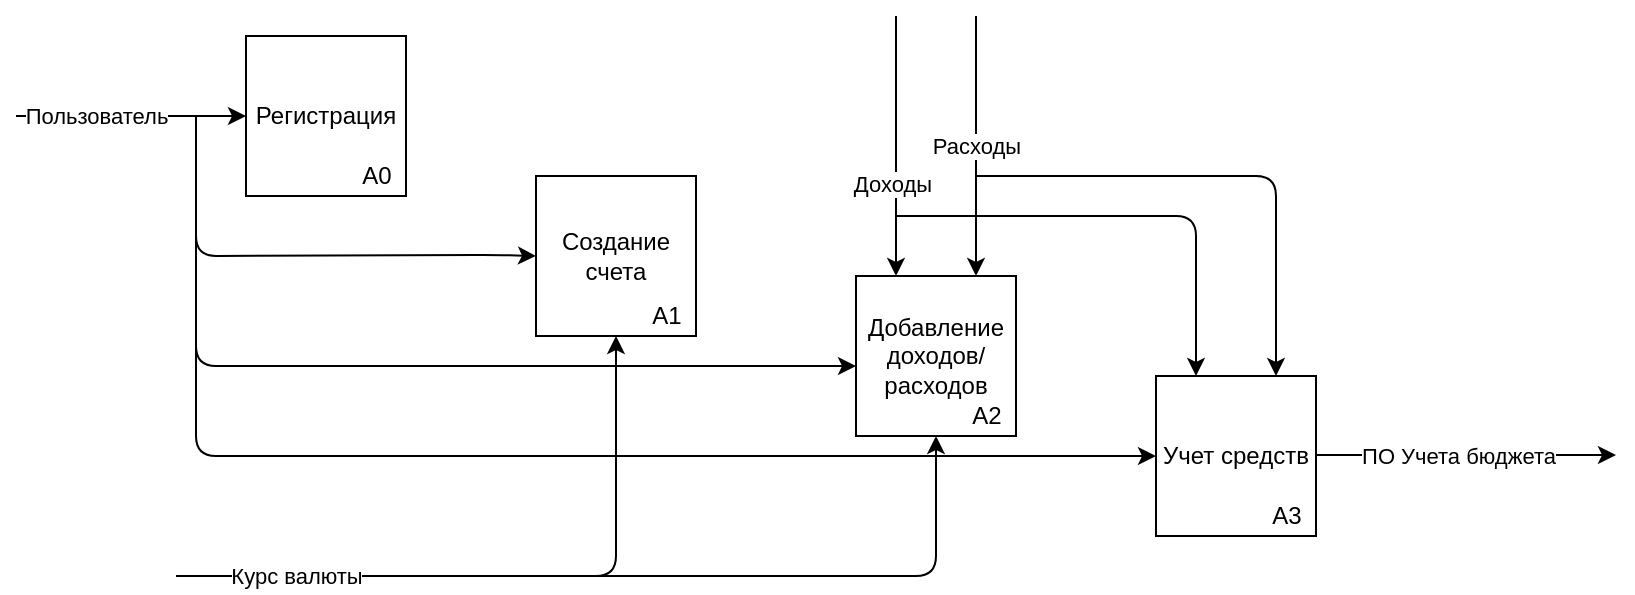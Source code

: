 <mxfile version="13.9.9" type="device"><diagram id="9hMphJNryI_2qUaqWKGs" name="Page-1"><mxGraphModel dx="1773" dy="613" grid="1" gridSize="10" guides="1" tooltips="1" connect="1" arrows="1" fold="1" page="1" pageScale="1" pageWidth="827" pageHeight="1169" math="0" shadow="0"><root><mxCell id="0"/><mxCell id="1" parent="0"/><mxCell id="zv8Sm-GLm1UGFjvznUpj-1" value="Регистрация" style="whiteSpace=wrap;html=1;aspect=fixed;" vertex="1" parent="1"><mxGeometry x="115" y="90" width="80" height="80" as="geometry"/></mxCell><mxCell id="zv8Sm-GLm1UGFjvznUpj-2" value="Создание счета" style="whiteSpace=wrap;html=1;aspect=fixed;" vertex="1" parent="1"><mxGeometry x="260" y="160" width="80" height="80" as="geometry"/></mxCell><mxCell id="zv8Sm-GLm1UGFjvznUpj-3" value="Добавление доходов/расходов" style="whiteSpace=wrap;html=1;aspect=fixed;" vertex="1" parent="1"><mxGeometry x="420" y="210" width="80" height="80" as="geometry"/></mxCell><mxCell id="zv8Sm-GLm1UGFjvznUpj-4" value="Учет средств" style="whiteSpace=wrap;html=1;aspect=fixed;" vertex="1" parent="1"><mxGeometry x="570" y="260" width="80" height="80" as="geometry"/></mxCell><mxCell id="zv8Sm-GLm1UGFjvznUpj-5" value="А3" style="text;html=1;align=center;verticalAlign=middle;resizable=0;points=[];autosize=1;" vertex="1" parent="1"><mxGeometry x="620" y="320" width="30" height="20" as="geometry"/></mxCell><mxCell id="zv8Sm-GLm1UGFjvznUpj-6" value="А0" style="text;html=1;align=center;verticalAlign=middle;resizable=0;points=[];autosize=1;" vertex="1" parent="1"><mxGeometry x="165" y="150" width="30" height="20" as="geometry"/></mxCell><mxCell id="zv8Sm-GLm1UGFjvznUpj-7" value="А2" style="text;html=1;align=center;verticalAlign=middle;resizable=0;points=[];autosize=1;" vertex="1" parent="1"><mxGeometry x="470" y="270" width="30" height="20" as="geometry"/></mxCell><mxCell id="zv8Sm-GLm1UGFjvznUpj-8" value="А1" style="text;html=1;align=center;verticalAlign=middle;resizable=0;points=[];autosize=1;" vertex="1" parent="1"><mxGeometry x="310" y="220" width="30" height="20" as="geometry"/></mxCell><mxCell id="zv8Sm-GLm1UGFjvznUpj-9" value="" style="endArrow=classic;html=1;entryX=0;entryY=0.5;entryDx=0;entryDy=0;" edge="1" parent="1" target="zv8Sm-GLm1UGFjvznUpj-1"><mxGeometry width="50" height="50" relative="1" as="geometry"><mxPoint y="130" as="sourcePoint"/><mxPoint x="190" y="300" as="targetPoint"/><Array as="points"><mxPoint x="90" y="130"/></Array></mxGeometry></mxCell><mxCell id="zv8Sm-GLm1UGFjvznUpj-35" value="Пользователь" style="edgeLabel;html=1;align=center;verticalAlign=middle;resizable=0;points=[];" vertex="1" connectable="0" parent="zv8Sm-GLm1UGFjvznUpj-9"><mxGeometry x="-0.444" y="2" relative="1" as="geometry"><mxPoint x="8" y="2" as="offset"/></mxGeometry></mxCell><mxCell id="zv8Sm-GLm1UGFjvznUpj-26" value="" style="endArrow=classic;html=1;entryX=0.5;entryY=1;entryDx=0;entryDy=0;" edge="1" parent="1" target="zv8Sm-GLm1UGFjvznUpj-2"><mxGeometry width="50" height="50" relative="1" as="geometry"><mxPoint x="80" y="360" as="sourcePoint"/><mxPoint x="300" y="300" as="targetPoint"/><Array as="points"><mxPoint x="300" y="360"/></Array></mxGeometry></mxCell><mxCell id="zv8Sm-GLm1UGFjvznUpj-36" value="Курс валюты" style="edgeLabel;html=1;align=center;verticalAlign=middle;resizable=0;points=[];" vertex="1" connectable="0" parent="zv8Sm-GLm1UGFjvznUpj-26"><mxGeometry x="0.2" relative="1" as="geometry"><mxPoint x="-144" as="offset"/></mxGeometry></mxCell><mxCell id="zv8Sm-GLm1UGFjvznUpj-27" value="" style="endArrow=classic;html=1;" edge="1" parent="1"><mxGeometry width="50" height="50" relative="1" as="geometry"><mxPoint x="440" y="80" as="sourcePoint"/><mxPoint x="440" y="210" as="targetPoint"/><Array as="points"><mxPoint x="440" y="130"/><mxPoint x="440" y="170"/></Array></mxGeometry></mxCell><mxCell id="zv8Sm-GLm1UGFjvznUpj-38" value="Доходы" style="edgeLabel;html=1;align=center;verticalAlign=middle;resizable=0;points=[];" vertex="1" connectable="0" parent="zv8Sm-GLm1UGFjvznUpj-27"><mxGeometry x="0.289" y="-2" relative="1" as="geometry"><mxPoint as="offset"/></mxGeometry></mxCell><mxCell id="zv8Sm-GLm1UGFjvznUpj-28" value="Расходы" style="endArrow=classic;html=1;entryX=0.75;entryY=0;entryDx=0;entryDy=0;" edge="1" parent="1" target="zv8Sm-GLm1UGFjvznUpj-3"><mxGeometry width="50" height="50" relative="1" as="geometry"><mxPoint x="480" y="80" as="sourcePoint"/><mxPoint x="520" y="380" as="targetPoint"/></mxGeometry></mxCell><mxCell id="zv8Sm-GLm1UGFjvznUpj-29" value="" style="endArrow=classic;html=1;" edge="1" parent="1"><mxGeometry width="50" height="50" relative="1" as="geometry"><mxPoint x="90" y="130" as="sourcePoint"/><mxPoint x="420" y="255" as="targetPoint"/><Array as="points"><mxPoint x="90" y="255"/></Array></mxGeometry></mxCell><mxCell id="zv8Sm-GLm1UGFjvznUpj-30" value="" style="endArrow=classic;html=1;entryX=0.5;entryY=1;entryDx=0;entryDy=0;" edge="1" parent="1" target="zv8Sm-GLm1UGFjvznUpj-3"><mxGeometry width="50" height="50" relative="1" as="geometry"><mxPoint x="290" y="360" as="sourcePoint"/><mxPoint x="390" y="330" as="targetPoint"/><Array as="points"><mxPoint x="460" y="360"/></Array></mxGeometry></mxCell><mxCell id="zv8Sm-GLm1UGFjvznUpj-31" value="" style="endArrow=classic;html=1;" edge="1" parent="1"><mxGeometry width="50" height="50" relative="1" as="geometry"><mxPoint x="90" y="220" as="sourcePoint"/><mxPoint x="570" y="300" as="targetPoint"/><Array as="points"><mxPoint x="90" y="300"/></Array></mxGeometry></mxCell><mxCell id="zv8Sm-GLm1UGFjvznUpj-34" value="" style="endArrow=classic;html=1;exitX=1;exitY=0.5;exitDx=0;exitDy=0;" edge="1" parent="1"><mxGeometry width="50" height="50" relative="1" as="geometry"><mxPoint x="650" y="299.5" as="sourcePoint"/><mxPoint x="800" y="299.5" as="targetPoint"/></mxGeometry></mxCell><mxCell id="zv8Sm-GLm1UGFjvznUpj-37" value="ПО Учета бюджета" style="edgeLabel;html=1;align=center;verticalAlign=middle;resizable=0;points=[];" vertex="1" connectable="0" parent="zv8Sm-GLm1UGFjvznUpj-34"><mxGeometry x="0.311" y="-1" relative="1" as="geometry"><mxPoint x="-28" y="-0.5" as="offset"/></mxGeometry></mxCell><mxCell id="zv8Sm-GLm1UGFjvznUpj-41" value="" style="endArrow=classic;html=1;" edge="1" parent="1"><mxGeometry width="50" height="50" relative="1" as="geometry"><mxPoint x="90" y="130" as="sourcePoint"/><mxPoint x="260" y="200" as="targetPoint"/><Array as="points"><mxPoint x="90" y="200"/><mxPoint x="240" y="199.5"/></Array></mxGeometry></mxCell><mxCell id="zv8Sm-GLm1UGFjvznUpj-43" value="" style="endArrow=classic;html=1;entryX=0.25;entryY=0;entryDx=0;entryDy=0;" edge="1" parent="1" target="zv8Sm-GLm1UGFjvznUpj-4"><mxGeometry width="50" height="50" relative="1" as="geometry"><mxPoint x="440" y="180" as="sourcePoint"/><mxPoint x="580" y="230" as="targetPoint"/><Array as="points"><mxPoint x="590" y="180"/></Array></mxGeometry></mxCell><mxCell id="zv8Sm-GLm1UGFjvznUpj-44" value="" style="endArrow=classic;html=1;entryX=0.75;entryY=0;entryDx=0;entryDy=0;" edge="1" parent="1" target="zv8Sm-GLm1UGFjvznUpj-4"><mxGeometry width="50" height="50" relative="1" as="geometry"><mxPoint x="480" y="160" as="sourcePoint"/><mxPoint x="630" y="250" as="targetPoint"/><Array as="points"><mxPoint x="630" y="160"/></Array></mxGeometry></mxCell></root></mxGraphModel></diagram></mxfile>